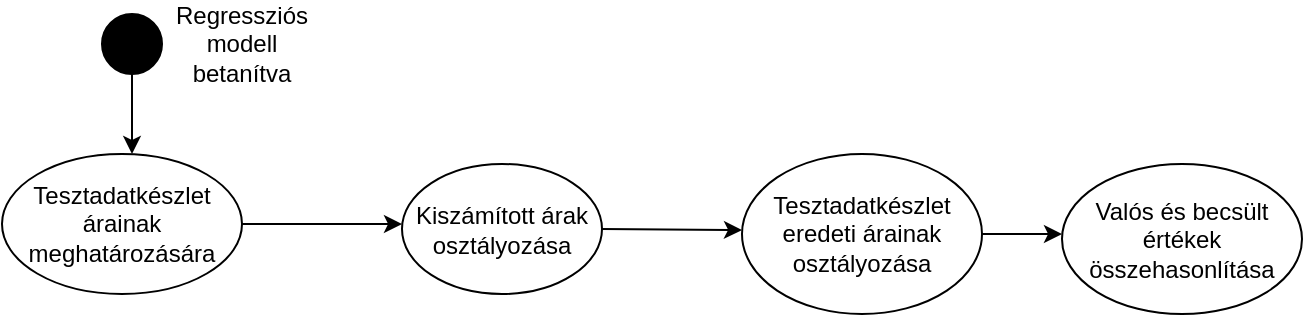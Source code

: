 <mxfile version="14.2.4" type="github">
  <diagram id="C5RBs43oDa-KdzZeNtuy" name="Page-1">
    <mxGraphModel dx="1038" dy="547" grid="1" gridSize="10" guides="1" tooltips="1" connect="1" arrows="1" fold="1" page="1" pageScale="1" pageWidth="827" pageHeight="1169" math="0" shadow="0">
      <root>
        <mxCell id="WIyWlLk6GJQsqaUBKTNV-0" />
        <mxCell id="WIyWlLk6GJQsqaUBKTNV-1" parent="WIyWlLk6GJQsqaUBKTNV-0" />
        <mxCell id="addYo3OI-2JenMwdI06b-0" value="" style="ellipse;whiteSpace=wrap;html=1;aspect=fixed;fillColor=#000000;" vertex="1" parent="WIyWlLk6GJQsqaUBKTNV-1">
          <mxGeometry x="220" y="20" width="30" height="30" as="geometry" />
        </mxCell>
        <mxCell id="addYo3OI-2JenMwdI06b-4" value="Regressziós modell betanítva" style="text;html=1;strokeColor=none;fillColor=none;align=center;verticalAlign=middle;whiteSpace=wrap;rounded=0;" vertex="1" parent="WIyWlLk6GJQsqaUBKTNV-1">
          <mxGeometry x="270" y="25" width="40" height="20" as="geometry" />
        </mxCell>
        <mxCell id="addYo3OI-2JenMwdI06b-5" value="" style="endArrow=classic;html=1;exitX=0.5;exitY=1;exitDx=0;exitDy=0;" edge="1" parent="WIyWlLk6GJQsqaUBKTNV-1" source="addYo3OI-2JenMwdI06b-0">
          <mxGeometry width="50" height="50" relative="1" as="geometry">
            <mxPoint x="390" y="280" as="sourcePoint" />
            <mxPoint x="235" y="90" as="targetPoint" />
          </mxGeometry>
        </mxCell>
        <mxCell id="addYo3OI-2JenMwdI06b-6" value="Tesztadatkészlet árainak meghatározására" style="ellipse;whiteSpace=wrap;html=1;fillColor=#FFFFFF;" vertex="1" parent="WIyWlLk6GJQsqaUBKTNV-1">
          <mxGeometry x="170" y="90" width="120" height="70" as="geometry" />
        </mxCell>
        <mxCell id="addYo3OI-2JenMwdI06b-7" value="" style="endArrow=classic;html=1;exitX=1;exitY=0.5;exitDx=0;exitDy=0;" edge="1" parent="WIyWlLk6GJQsqaUBKTNV-1" source="addYo3OI-2JenMwdI06b-6">
          <mxGeometry width="50" height="50" relative="1" as="geometry">
            <mxPoint x="390" y="280" as="sourcePoint" />
            <mxPoint x="370" y="125" as="targetPoint" />
          </mxGeometry>
        </mxCell>
        <mxCell id="addYo3OI-2JenMwdI06b-8" value="Kiszámított árak osztályozása" style="ellipse;whiteSpace=wrap;html=1;fillColor=#FFFFFF;" vertex="1" parent="WIyWlLk6GJQsqaUBKTNV-1">
          <mxGeometry x="370" y="95" width="100" height="65" as="geometry" />
        </mxCell>
        <mxCell id="addYo3OI-2JenMwdI06b-9" value="" style="endArrow=classic;html=1;exitX=1;exitY=0.5;exitDx=0;exitDy=0;" edge="1" parent="WIyWlLk6GJQsqaUBKTNV-1" source="addYo3OI-2JenMwdI06b-8">
          <mxGeometry width="50" height="50" relative="1" as="geometry">
            <mxPoint x="390" y="280" as="sourcePoint" />
            <mxPoint x="540" y="128" as="targetPoint" />
          </mxGeometry>
        </mxCell>
        <mxCell id="addYo3OI-2JenMwdI06b-10" value="Tesztadatkészlet eredeti árainak osztályozása" style="ellipse;whiteSpace=wrap;html=1;fillColor=#FFFFFF;" vertex="1" parent="WIyWlLk6GJQsqaUBKTNV-1">
          <mxGeometry x="540" y="90" width="120" height="80" as="geometry" />
        </mxCell>
        <mxCell id="addYo3OI-2JenMwdI06b-11" value="" style="endArrow=classic;html=1;exitX=1;exitY=0.5;exitDx=0;exitDy=0;" edge="1" parent="WIyWlLk6GJQsqaUBKTNV-1" source="addYo3OI-2JenMwdI06b-10">
          <mxGeometry width="50" height="50" relative="1" as="geometry">
            <mxPoint x="390" y="280" as="sourcePoint" />
            <mxPoint x="700" y="130" as="targetPoint" />
          </mxGeometry>
        </mxCell>
        <mxCell id="addYo3OI-2JenMwdI06b-12" value="Valós és becsült értékek összehasonlítása" style="ellipse;whiteSpace=wrap;html=1;fillColor=#FFFFFF;" vertex="1" parent="WIyWlLk6GJQsqaUBKTNV-1">
          <mxGeometry x="700" y="95" width="120" height="75" as="geometry" />
        </mxCell>
      </root>
    </mxGraphModel>
  </diagram>
</mxfile>
